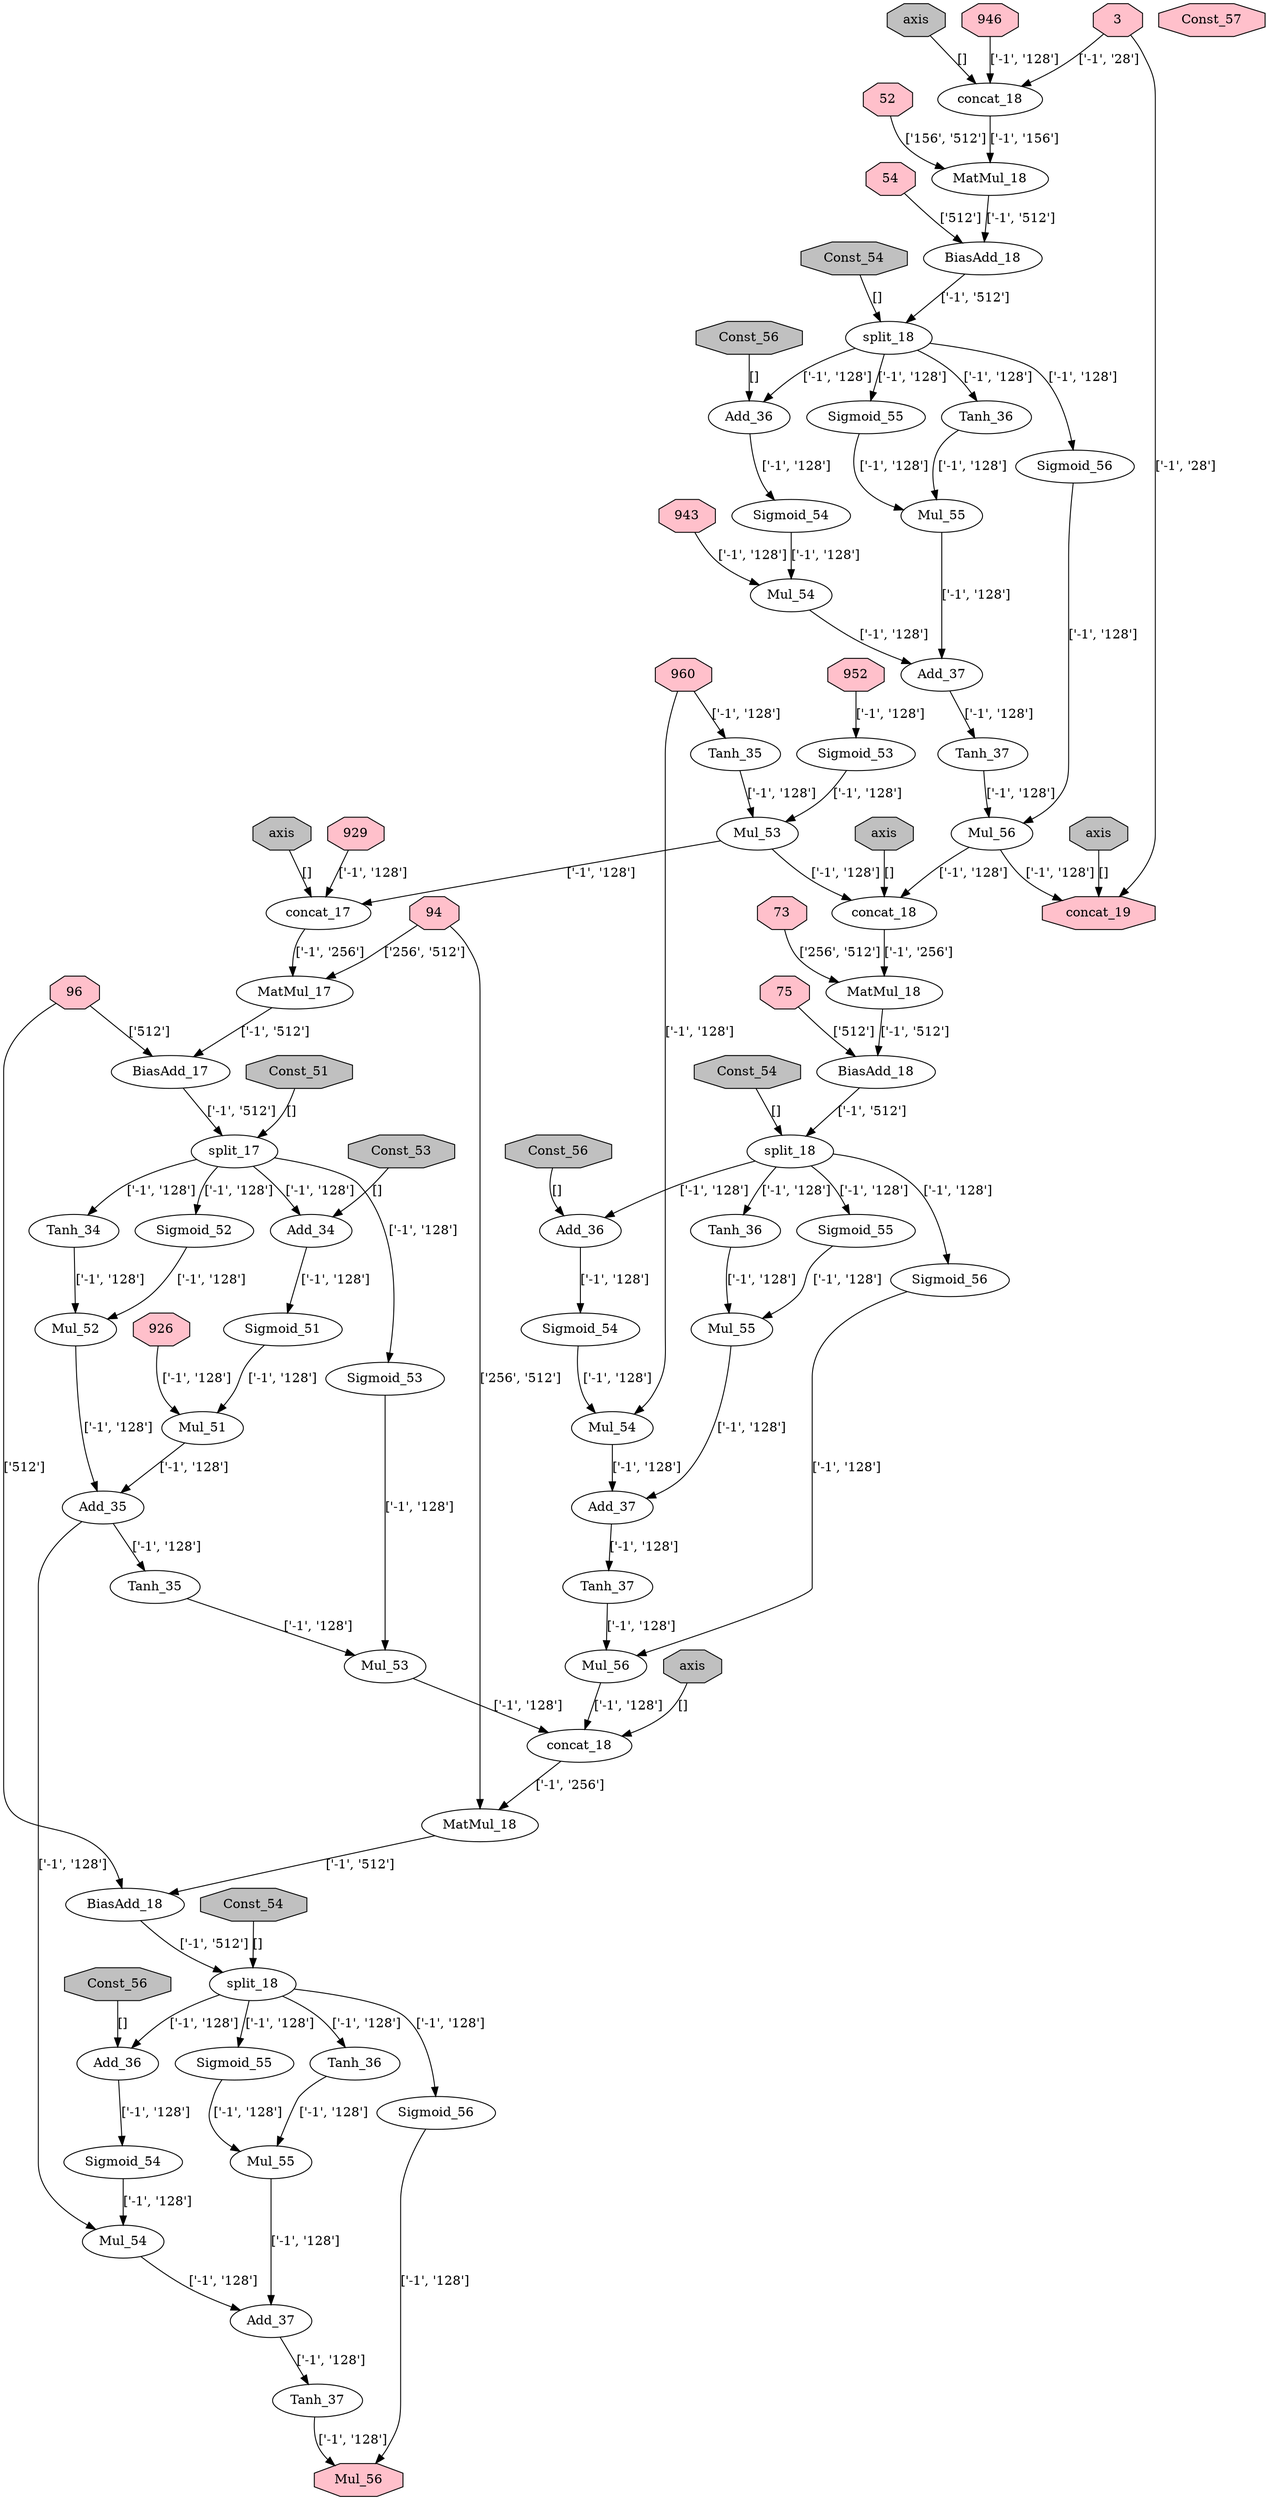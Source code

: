 strict digraph  {
	node [label="\N"];
	1024	 [label=Mul_54,
		name="rnn/rnn/multi_rnn_cell/cell_2/basic_lstm_cell/Mul_54"];
	1028	 [label=Add_37,
		name="rnn/rnn/multi_rnn_cell/cell_2/basic_lstm_cell/Add_37"];
	1024 -> 1028	 [label="['-1', '128']"];
	1025	 [label=Sigmoid_55,
		name="rnn/rnn/multi_rnn_cell/cell_2/basic_lstm_cell/Sigmoid_55"];
	1027	 [label=Mul_55,
		name="rnn/rnn/multi_rnn_cell/cell_2/basic_lstm_cell/Mul_55"];
	1025 -> 1027	 [label="['-1', '128']"];
	1026	 [label=Tanh_36,
		name="rnn/rnn/multi_rnn_cell/cell_2/basic_lstm_cell/Tanh_36"];
	1026 -> 1027	 [label="['-1', '128']"];
	3	 [fillcolor=pink,
		shape=octagon,
		style=filled];
	1034	 [fillcolor=pink,
		label=concat_19,
		name="rnn/rnn/multi_rnn_cell/cell_0/basic_lstm_cell/concat_19",
		shape=octagon,
		style=filled];
	3 -> 1034	 [label="['-1', '28']"];
	983	 [label=concat_18,
		name="rnn/rnn/multi_rnn_cell/cell_0/basic_lstm_cell/concat_18"];
	3 -> 983	 [label="['-1', '28']"];
	1029	 [label=Tanh_37,
		name="rnn/rnn/multi_rnn_cell/cell_2/basic_lstm_cell/Tanh_37"];
	1028 -> 1029	 [label="['-1', '128']"];
	1031	 [fillcolor=pink,
		label=Mul_56,
		name="rnn/rnn/multi_rnn_cell/cell_2/basic_lstm_cell/Mul_56",
		shape=octagon,
		style=filled];
	1029 -> 1031	 [label="['-1', '128']"];
	1030	 [label=Sigmoid_56,
		name="rnn/rnn/multi_rnn_cell/cell_2/basic_lstm_cell/Sigmoid_56"];
	1030 -> 1031	 [label="['-1', '128']"];
	1032	 [fillcolor=pink,
		label=Const_57,
		name="rnn/rnn/multi_rnn_cell/cell_0/basic_lstm_cell/Const_57",
		shape=octagon,
		style=filled];
	1033	 [fillcolor=grey,
		label=axis,
		name="rnn/rnn/multi_rnn_cell/cell_0/basic_lstm_cell/concat_19/axis",
		shape=octagon,
		style=filled];
	1033 -> 1034	 [label="[]"];
	1027 -> 1028	 [label="['-1', '128']"];
	52	 [fillcolor=pink,
		shape=octagon,
		style=filled];
	984	 [label=MatMul_18,
		name="rnn/rnn/multi_rnn_cell/cell_0/basic_lstm_cell/MatMul_18"];
	52 -> 984	 [label="['156', '512']"];
	54	 [fillcolor=pink,
		shape=octagon,
		style=filled];
	985	 [label=BiasAdd_18,
		name="rnn/rnn/multi_rnn_cell/cell_0/basic_lstm_cell/BiasAdd_18"];
	54 -> 985	 [label="['512']"];
	73	 [fillcolor=pink,
		shape=octagon,
		style=filled];
	1001	 [label=MatMul_18,
		name="rnn/rnn/multi_rnn_cell/cell_1/basic_lstm_cell/MatMul_18"];
	73 -> 1001	 [label="['256', '512']"];
	75	 [fillcolor=pink,
		shape=octagon,
		style=filled];
	1002	 [label=BiasAdd_18,
		name="rnn/rnn/multi_rnn_cell/cell_1/basic_lstm_cell/BiasAdd_18"];
	75 -> 1002	 [label="['512']"];
	94	 [fillcolor=pink,
		shape=octagon,
		style=filled];
	967	 [label=MatMul_17,
		name="rnn/rnn/multi_rnn_cell/cell_2/basic_lstm_cell/MatMul_17"];
	94 -> 967	 [label="['256', '512']"];
	1018	 [label=MatMul_18,
		name="rnn/rnn/multi_rnn_cell/cell_2/basic_lstm_cell/MatMul_18"];
	94 -> 1018	 [label="['256', '512']"];
	96	 [fillcolor=pink,
		shape=octagon,
		style=filled];
	968	 [label=BiasAdd_17,
		name="rnn/rnn/multi_rnn_cell/cell_2/basic_lstm_cell/BiasAdd_17"];
	96 -> 968	 [label="['512']"];
	1019	 [label=BiasAdd_18,
		name="rnn/rnn/multi_rnn_cell/cell_2/basic_lstm_cell/BiasAdd_18"];
	96 -> 1019	 [label="['512']"];
	926	 [fillcolor=pink,
		shape=octagon,
		style=filled];
	973	 [label=Mul_51,
		name="rnn/rnn/multi_rnn_cell/cell_2/basic_lstm_cell/Mul_51"];
	926 -> 973	 [label="['-1', '128']"];
	929	 [fillcolor=pink,
		shape=octagon,
		style=filled];
	966	 [label=concat_17,
		name="rnn/rnn/multi_rnn_cell/cell_2/basic_lstm_cell/concat_17"];
	929 -> 966	 [label="['-1', '128']"];
	943	 [fillcolor=pink,
		shape=octagon,
		style=filled];
	990	 [label=Mul_54,
		name="rnn/rnn/multi_rnn_cell/cell_0/basic_lstm_cell/Mul_54"];
	943 -> 990	 [label="['-1', '128']"];
	946	 [fillcolor=pink,
		shape=octagon,
		style=filled];
	946 -> 983	 [label="['-1', '128']"];
	952	 [fillcolor=pink,
		shape=octagon,
		style=filled];
	962	 [label=Sigmoid_53,
		name="rnn/rnn/multi_rnn_cell/cell_1/basic_lstm_cell/Sigmoid_53"];
	952 -> 962	 [label="['-1', '128']"];
	960	 [fillcolor=pink,
		shape=octagon,
		style=filled];
	961	 [label=Tanh_35,
		name="rnn/rnn/multi_rnn_cell/cell_1/basic_lstm_cell/Tanh_35"];
	960 -> 961	 [label="['-1', '128']"];
	1007	 [label=Mul_54,
		name="rnn/rnn/multi_rnn_cell/cell_1/basic_lstm_cell/Mul_54"];
	960 -> 1007	 [label="['-1', '128']"];
	963	 [label=Mul_53,
		name="rnn/rnn/multi_rnn_cell/cell_1/basic_lstm_cell/Mul_53"];
	961 -> 963	 [label="['-1', '128']"];
	962 -> 963	 [label="['-1', '128']"];
	963 -> 966	 [label="['-1', '128']"];
	1000	 [label=concat_18,
		name="rnn/rnn/multi_rnn_cell/cell_1/basic_lstm_cell/concat_18"];
	963 -> 1000	 [label="['-1', '128']"];
	964	 [fillcolor=grey,
		label=Const_51,
		name="rnn/rnn/multi_rnn_cell/cell_2/basic_lstm_cell/Const_51",
		shape=octagon,
		style=filled];
	969	 [label=split_17,
		name="rnn/rnn/multi_rnn_cell/cell_2/basic_lstm_cell/split_17"];
	964 -> 969	 [label="[]"];
	965	 [fillcolor=grey,
		label=axis,
		name="rnn/rnn/multi_rnn_cell/cell_2/basic_lstm_cell/concat_17/axis",
		shape=octagon,
		style=filled];
	965 -> 966	 [label="[]"];
	966 -> 967	 [label="['-1', '256']"];
	967 -> 968	 [label="['-1', '512']"];
	968 -> 969	 [label="['-1', '512']"];
	971	 [label=Add_34,
		name="rnn/rnn/multi_rnn_cell/cell_2/basic_lstm_cell/Add_34"];
	969 -> 971	 [label="['-1', '128']"];
	974	 [label=Sigmoid_52,
		name="rnn/rnn/multi_rnn_cell/cell_2/basic_lstm_cell/Sigmoid_52"];
	969 -> 974	 [label="['-1', '128']"];
	975	 [label=Tanh_34,
		name="rnn/rnn/multi_rnn_cell/cell_2/basic_lstm_cell/Tanh_34"];
	969 -> 975	 [label="['-1', '128']"];
	979	 [label=Sigmoid_53,
		name="rnn/rnn/multi_rnn_cell/cell_2/basic_lstm_cell/Sigmoid_53"];
	969 -> 979	 [label="['-1', '128']"];
	970	 [fillcolor=grey,
		label=Const_53,
		name="rnn/rnn/multi_rnn_cell/cell_2/basic_lstm_cell/Const_53",
		shape=octagon,
		style=filled];
	970 -> 971	 [label="[]"];
	972	 [label=Sigmoid_51,
		name="rnn/rnn/multi_rnn_cell/cell_2/basic_lstm_cell/Sigmoid_51"];
	971 -> 972	 [label="['-1', '128']"];
	972 -> 973	 [label="['-1', '128']"];
	977	 [label=Add_35,
		name="rnn/rnn/multi_rnn_cell/cell_2/basic_lstm_cell/Add_35"];
	973 -> 977	 [label="['-1', '128']"];
	976	 [label=Mul_52,
		name="rnn/rnn/multi_rnn_cell/cell_2/basic_lstm_cell/Mul_52"];
	974 -> 976	 [label="['-1', '128']"];
	975 -> 976	 [label="['-1', '128']"];
	976 -> 977	 [label="['-1', '128']"];
	977 -> 1024	 [label="['-1', '128']"];
	978	 [label=Tanh_35,
		name="rnn/rnn/multi_rnn_cell/cell_2/basic_lstm_cell/Tanh_35"];
	977 -> 978	 [label="['-1', '128']"];
	980	 [label=Mul_53,
		name="rnn/rnn/multi_rnn_cell/cell_2/basic_lstm_cell/Mul_53"];
	978 -> 980	 [label="['-1', '128']"];
	979 -> 980	 [label="['-1', '128']"];
	1017	 [label=concat_18,
		name="rnn/rnn/multi_rnn_cell/cell_2/basic_lstm_cell/concat_18"];
	980 -> 1017	 [label="['-1', '128']"];
	981	 [fillcolor=grey,
		label=Const_54,
		name="rnn/rnn/multi_rnn_cell/cell_0/basic_lstm_cell/Const_54",
		shape=octagon,
		style=filled];
	986	 [label=split_18,
		name="rnn/rnn/multi_rnn_cell/cell_0/basic_lstm_cell/split_18"];
	981 -> 986	 [label="[]"];
	982	 [fillcolor=grey,
		label=axis,
		name="rnn/rnn/multi_rnn_cell/cell_0/basic_lstm_cell/concat_18/axis",
		shape=octagon,
		style=filled];
	982 -> 983	 [label="[]"];
	983 -> 984	 [label="['-1', '156']"];
	984 -> 985	 [label="['-1', '512']"];
	985 -> 986	 [label="['-1', '512']"];
	988	 [label=Add_36,
		name="rnn/rnn/multi_rnn_cell/cell_0/basic_lstm_cell/Add_36"];
	986 -> 988	 [label="['-1', '128']"];
	991	 [label=Sigmoid_55,
		name="rnn/rnn/multi_rnn_cell/cell_0/basic_lstm_cell/Sigmoid_55"];
	986 -> 991	 [label="['-1', '128']"];
	992	 [label=Tanh_36,
		name="rnn/rnn/multi_rnn_cell/cell_0/basic_lstm_cell/Tanh_36"];
	986 -> 992	 [label="['-1', '128']"];
	996	 [label=Sigmoid_56,
		name="rnn/rnn/multi_rnn_cell/cell_0/basic_lstm_cell/Sigmoid_56"];
	986 -> 996	 [label="['-1', '128']"];
	987	 [fillcolor=grey,
		label=Const_56,
		name="rnn/rnn/multi_rnn_cell/cell_0/basic_lstm_cell/Const_56",
		shape=octagon,
		style=filled];
	987 -> 988	 [label="[]"];
	989	 [label=Sigmoid_54,
		name="rnn/rnn/multi_rnn_cell/cell_0/basic_lstm_cell/Sigmoid_54"];
	988 -> 989	 [label="['-1', '128']"];
	989 -> 990	 [label="['-1', '128']"];
	994	 [label=Add_37,
		name="rnn/rnn/multi_rnn_cell/cell_0/basic_lstm_cell/Add_37"];
	990 -> 994	 [label="['-1', '128']"];
	993	 [label=Mul_55,
		name="rnn/rnn/multi_rnn_cell/cell_0/basic_lstm_cell/Mul_55"];
	991 -> 993	 [label="['-1', '128']"];
	992 -> 993	 [label="['-1', '128']"];
	993 -> 994	 [label="['-1', '128']"];
	995	 [label=Tanh_37,
		name="rnn/rnn/multi_rnn_cell/cell_0/basic_lstm_cell/Tanh_37"];
	994 -> 995	 [label="['-1', '128']"];
	997	 [label=Mul_56,
		name="rnn/rnn/multi_rnn_cell/cell_0/basic_lstm_cell/Mul_56"];
	995 -> 997	 [label="['-1', '128']"];
	996 -> 997	 [label="['-1', '128']"];
	997 -> 1034	 [label="['-1', '128']"];
	997 -> 1000	 [label="['-1', '128']"];
	998	 [fillcolor=grey,
		label=Const_54,
		name="rnn/rnn/multi_rnn_cell/cell_1/basic_lstm_cell/Const_54",
		shape=octagon,
		style=filled];
	1003	 [label=split_18,
		name="rnn/rnn/multi_rnn_cell/cell_1/basic_lstm_cell/split_18"];
	998 -> 1003	 [label="[]"];
	999	 [fillcolor=grey,
		label=axis,
		name="rnn/rnn/multi_rnn_cell/cell_1/basic_lstm_cell/concat_18/axis",
		shape=octagon,
		style=filled];
	999 -> 1000	 [label="[]"];
	1000 -> 1001	 [label="['-1', '256']"];
	1001 -> 1002	 [label="['-1', '512']"];
	1002 -> 1003	 [label="['-1', '512']"];
	1005	 [label=Add_36,
		name="rnn/rnn/multi_rnn_cell/cell_1/basic_lstm_cell/Add_36"];
	1003 -> 1005	 [label="['-1', '128']"];
	1008	 [label=Sigmoid_55,
		name="rnn/rnn/multi_rnn_cell/cell_1/basic_lstm_cell/Sigmoid_55"];
	1003 -> 1008	 [label="['-1', '128']"];
	1009	 [label=Tanh_36,
		name="rnn/rnn/multi_rnn_cell/cell_1/basic_lstm_cell/Tanh_36"];
	1003 -> 1009	 [label="['-1', '128']"];
	1013	 [label=Sigmoid_56,
		name="rnn/rnn/multi_rnn_cell/cell_1/basic_lstm_cell/Sigmoid_56"];
	1003 -> 1013	 [label="['-1', '128']"];
	1004	 [fillcolor=grey,
		label=Const_56,
		name="rnn/rnn/multi_rnn_cell/cell_1/basic_lstm_cell/Const_56",
		shape=octagon,
		style=filled];
	1004 -> 1005	 [label="[]"];
	1006	 [label=Sigmoid_54,
		name="rnn/rnn/multi_rnn_cell/cell_1/basic_lstm_cell/Sigmoid_54"];
	1005 -> 1006	 [label="['-1', '128']"];
	1006 -> 1007	 [label="['-1', '128']"];
	1011	 [label=Add_37,
		name="rnn/rnn/multi_rnn_cell/cell_1/basic_lstm_cell/Add_37"];
	1007 -> 1011	 [label="['-1', '128']"];
	1010	 [label=Mul_55,
		name="rnn/rnn/multi_rnn_cell/cell_1/basic_lstm_cell/Mul_55"];
	1008 -> 1010	 [label="['-1', '128']"];
	1009 -> 1010	 [label="['-1', '128']"];
	1010 -> 1011	 [label="['-1', '128']"];
	1012	 [label=Tanh_37,
		name="rnn/rnn/multi_rnn_cell/cell_1/basic_lstm_cell/Tanh_37"];
	1011 -> 1012	 [label="['-1', '128']"];
	1014	 [label=Mul_56,
		name="rnn/rnn/multi_rnn_cell/cell_1/basic_lstm_cell/Mul_56"];
	1012 -> 1014	 [label="['-1', '128']"];
	1013 -> 1014	 [label="['-1', '128']"];
	1014 -> 1017	 [label="['-1', '128']"];
	1015	 [fillcolor=grey,
		label=Const_54,
		name="rnn/rnn/multi_rnn_cell/cell_2/basic_lstm_cell/Const_54",
		shape=octagon,
		style=filled];
	1020	 [label=split_18,
		name="rnn/rnn/multi_rnn_cell/cell_2/basic_lstm_cell/split_18"];
	1015 -> 1020	 [label="[]"];
	1016	 [fillcolor=grey,
		label=axis,
		name="rnn/rnn/multi_rnn_cell/cell_2/basic_lstm_cell/concat_18/axis",
		shape=octagon,
		style=filled];
	1016 -> 1017	 [label="[]"];
	1017 -> 1018	 [label="['-1', '256']"];
	1018 -> 1019	 [label="['-1', '512']"];
	1019 -> 1020	 [label="['-1', '512']"];
	1020 -> 1025	 [label="['-1', '128']"];
	1020 -> 1026	 [label="['-1', '128']"];
	1020 -> 1030	 [label="['-1', '128']"];
	1022	 [label=Add_36,
		name="rnn/rnn/multi_rnn_cell/cell_2/basic_lstm_cell/Add_36"];
	1020 -> 1022	 [label="['-1', '128']"];
	1021	 [fillcolor=grey,
		label=Const_56,
		name="rnn/rnn/multi_rnn_cell/cell_2/basic_lstm_cell/Const_56",
		shape=octagon,
		style=filled];
	1021 -> 1022	 [label="[]"];
	1023	 [label=Sigmoid_54,
		name="rnn/rnn/multi_rnn_cell/cell_2/basic_lstm_cell/Sigmoid_54"];
	1022 -> 1023	 [label="['-1', '128']"];
	1023 -> 1024	 [label="['-1', '128']"];
}
